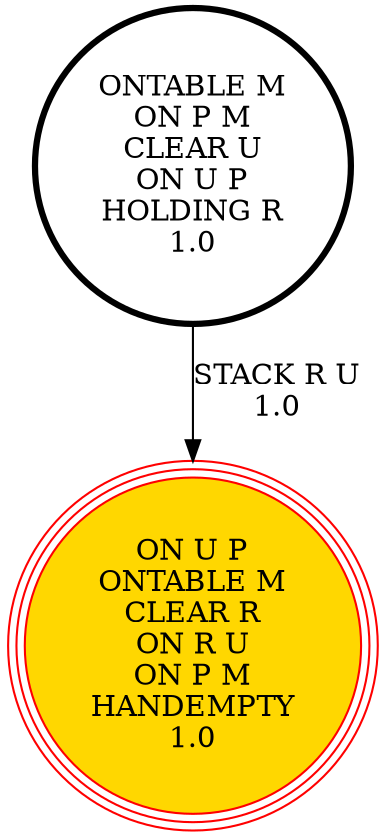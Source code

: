 digraph {
"ONTABLE M\nON P M\nCLEAR U\nON U P\nHOLDING R\n1.0\n" -> "ON U P\nONTABLE M\nCLEAR R\nON R U\nON P M\nHANDEMPTY\n1.0\n"[label="STACK R U\n1.0\n"];
"ON U P\nONTABLE M\nCLEAR R\nON R U\nON P M\nHANDEMPTY\n1.0\n" [shape=circle, style=filled color=red, fillcolor=gold, peripheries=3];
"ONTABLE M\nON P M\nCLEAR U\nON U P\nHOLDING R\n1.0\n" [shape=circle, penwidth=3];
"ON U P\nONTABLE M\nCLEAR R\nON R U\nON P M\nHANDEMPTY\n1.0\n" [shape=circle, style=filled color=red, fillcolor=gold, peripheries=3];
}

